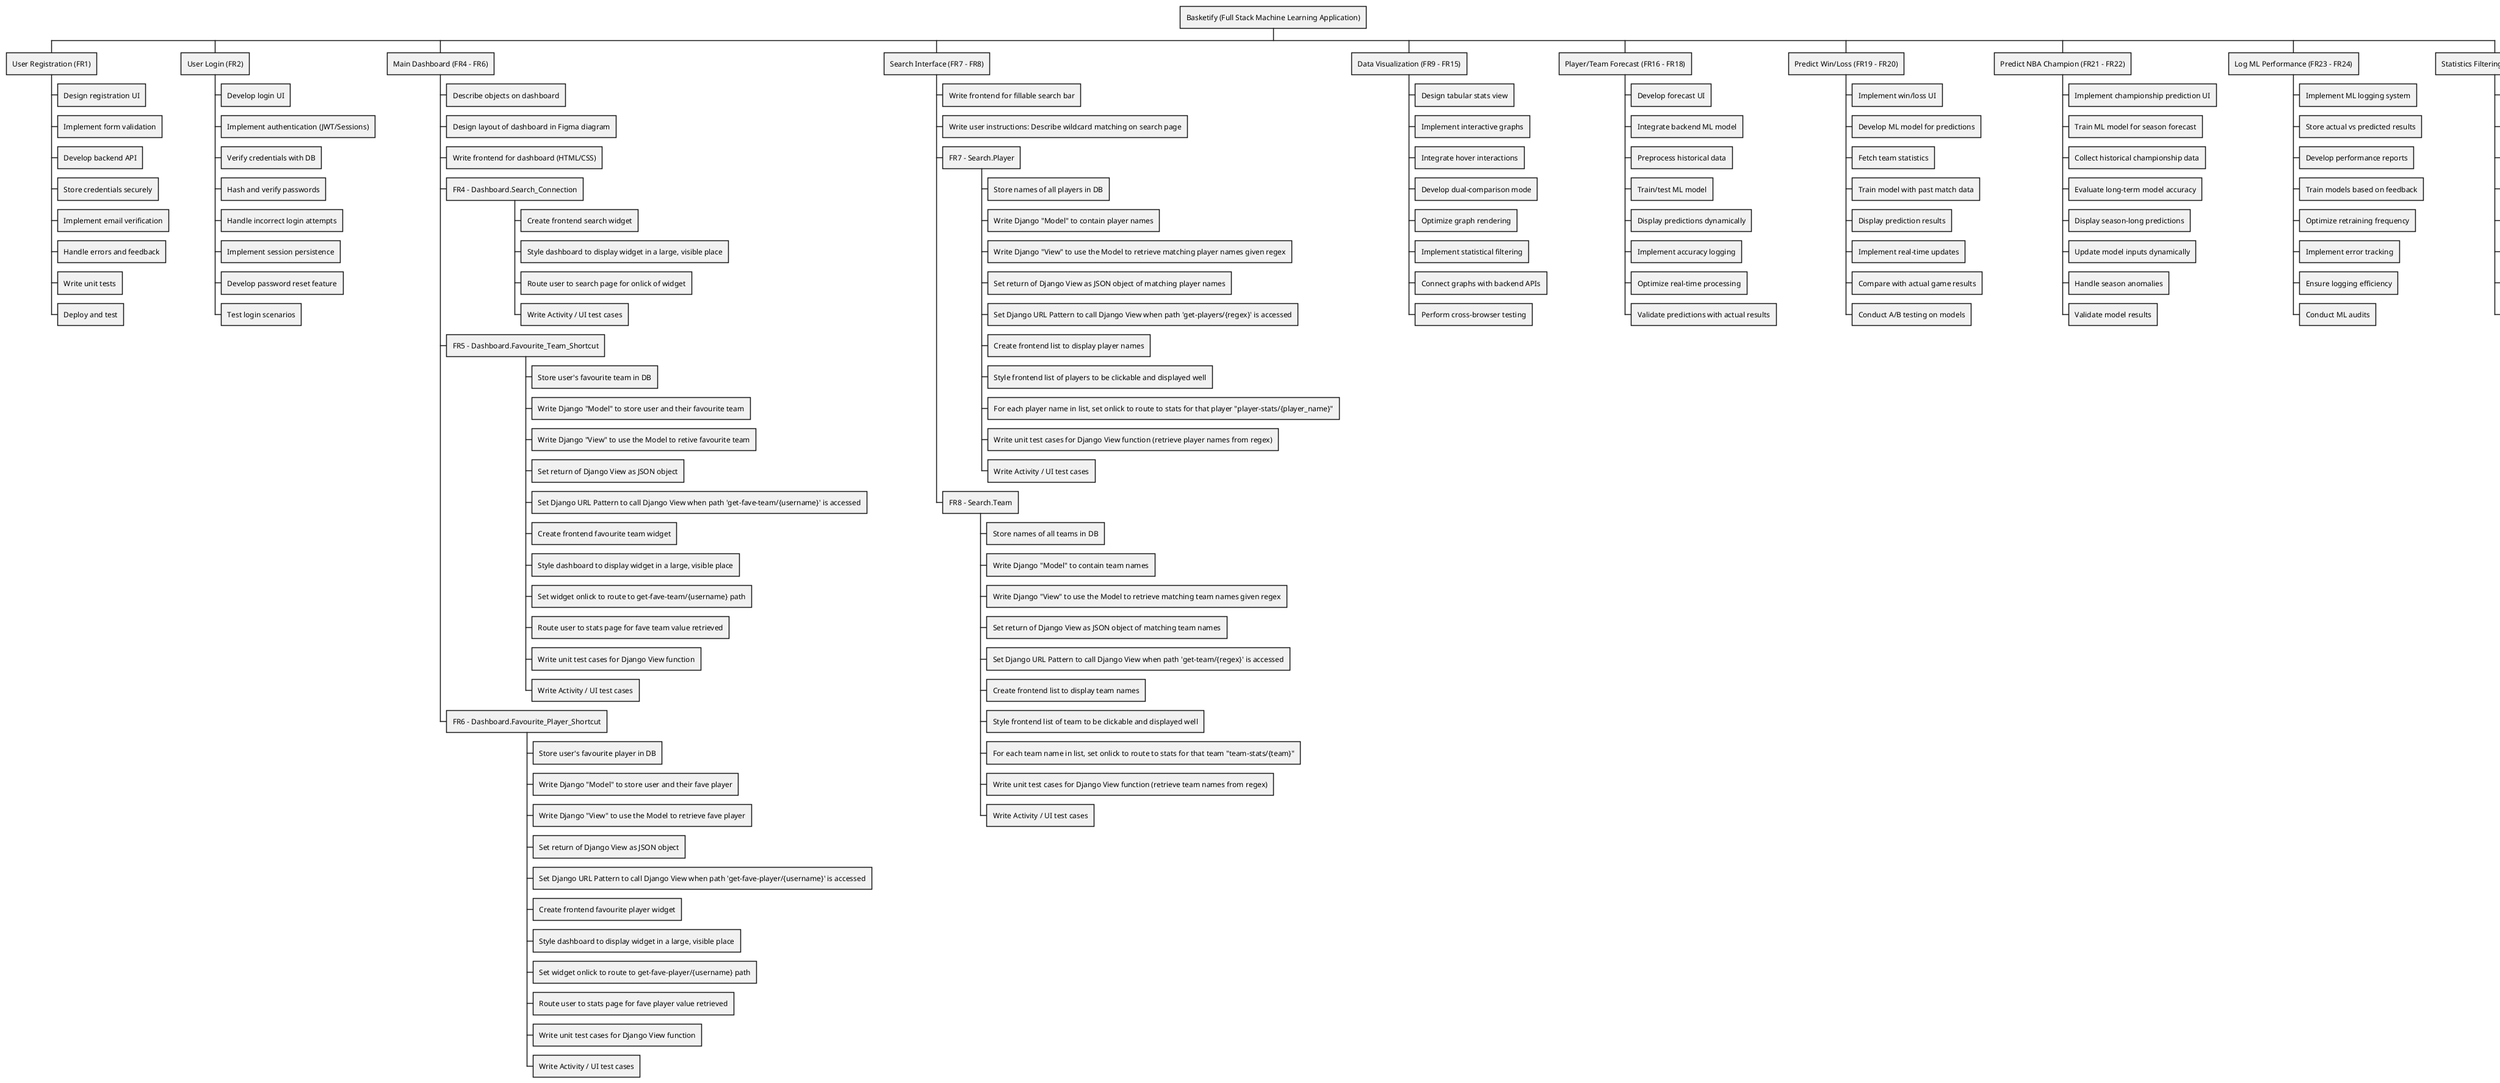 @startwbs WBS
* Basketify (Full Stack Machine Learning Application)

** User Registration (FR1)
*** Design registration UI
*** Implement form validation
*** Develop backend API
*** Store credentials securely
*** Implement email verification
*** Handle errors and feedback
*** Write unit tests
*** Deploy and test

** User Login (FR2)
*** Develop login UI
*** Implement authentication (JWT/Sessions)
*** Verify credentials with DB
*** Hash and verify passwords
*** Handle incorrect login attempts
*** Implement session persistence
*** Develop password reset feature
*** Test login scenarios


** Main Dashboard (FR4 - FR6)
*** Describe objects on dashboard
*** Design layout of dashboard in Figma diagram
*** Write frontend for dashboard (HTML/CSS)

*** FR4 - Dashboard.Search_Connection
**** Create frontend search widget
**** Style dashboard to display widget in a large, visible place
**** Route user to search page for onlick of widget
**** Write Activity / UI test cases

*** FR5 - Dashboard.Favourite_Team_Shortcut
**** Store user's favourite team in DB
**** Write Django "Model" to store user and their favourite team
**** Write Django "View" to use the Model to retive favourite team
**** Set return of Django View as JSON object
**** Set Django URL Pattern to call Django View when path 'get-fave-team/{username}' is accessed
**** Create frontend favourite team widget
**** Style dashboard to display widget in a large, visible place
**** Set widget onlick to route to get-fave-team/{username} path
**** Route user to stats page for fave team value retrieved
**** Write unit test cases for Django View function
**** Write Activity / UI test cases

*** FR6 - Dashboard.Favourite_Player_Shortcut
**** Store user's favourite player in DB
**** Write Django "Model" to store user and their fave player
**** Write Django "View" to use the Model to retrieve fave player
**** Set return of Django View as JSON object
**** Set Django URL Pattern to call Django View when path 'get-fave-player/{username}' is accessed
**** Create frontend favourite player widget
**** Style dashboard to display widget in a large, visible place
**** Set widget onlick to route to get-fave-player/{username} path
**** Route user to stats page for fave player value retrieved
**** Write unit test cases for Django View function
**** Write Activity / UI test cases


** Search Interface (FR7 - FR8)
*** Write frontend for fillable search bar
*** Write user instructions: Describe wildcard matching on search page

*** FR7 - Search.Player
**** Store names of all players in DB
**** Write Django "Model" to contain player names
**** Write Django "View" to use the Model to retrieve matching player names given regex
**** Set return of Django View as JSON object of matching player names
**** Set Django URL Pattern to call Django View when path 'get-players/{regex}' is accessed
**** Create frontend list to display player names
**** Style frontend list of players to be clickable and displayed well
**** For each player name in list, set onlick to route to stats for that player "player-stats/{player_name}"
**** Write unit test cases for Django View function (retrieve player names from regex)
**** Write Activity / UI test cases

*** FR8 - Search.Team
**** Store names of all teams in DB
**** Write Django "Model" to contain team names
**** Write Django "View" to use the Model to retrieve matching team names given regex
**** Set return of Django View as JSON object of matching team names
**** Set Django URL Pattern to call Django View when path 'get-team/{regex}' is accessed
**** Create frontend list to display team names
**** Style frontend list of team to be clickable and displayed well
**** For each team name in list, set onlick to route to stats for that team "team-stats/{team}"
**** Write unit test cases for Django View function (retrieve team names from regex)
**** Write Activity / UI test cases


** Data Visualization (FR9 - FR15)
*** Design tabular stats view
*** Implement interactive graphs
*** Integrate hover interactions
*** Develop dual-comparison mode
*** Optimize graph rendering
*** Implement statistical filtering
*** Connect graphs with backend APIs
*** Perform cross-browser testing


** Player/Team Forecast (FR16 - FR18)
*** Develop forecast UI
*** Integrate backend ML model
*** Preprocess historical data
*** Train/test ML model
*** Display predictions dynamically
*** Implement accuracy logging
*** Optimize real-time processing
*** Validate predictions with actual results

** Predict Win/Loss (FR19 - FR20)
*** Implement win/loss UI
*** Develop ML model for predictions
*** Fetch team statistics
*** Train model with past match data
*** Display prediction results
*** Implement real-time updates
*** Compare with actual game results
*** Conduct A/B testing on models

** Predict NBA Champion (FR21 - FR22)
*** Implement championship prediction UI
*** Train ML model for season forecast
*** Collect historical championship data
*** Evaluate long-term model accuracy
*** Display season-long predictions
*** Update model inputs dynamically
*** Handle season anomalies
*** Validate model results

** Log ML Performance (FR23 - FR24)
*** Implement ML logging system
*** Store actual vs predicted results
*** Develop performance reports
*** Train models based on feedback
*** Optimize retraining frequency
*** Implement error tracking
*** Ensure logging efficiency
*** Conduct ML audits

** Statistics Filtering (FR25 - FR28)
*** Implement filtering UI
*** Add multiple filtering options
*** Optimize database queries
*** Connect filters to visualization
*** Ensure real-time updates
*** Implement reset filter option
*** Optimize filter performance
*** Validate filtering logic with tests

@endwbs


